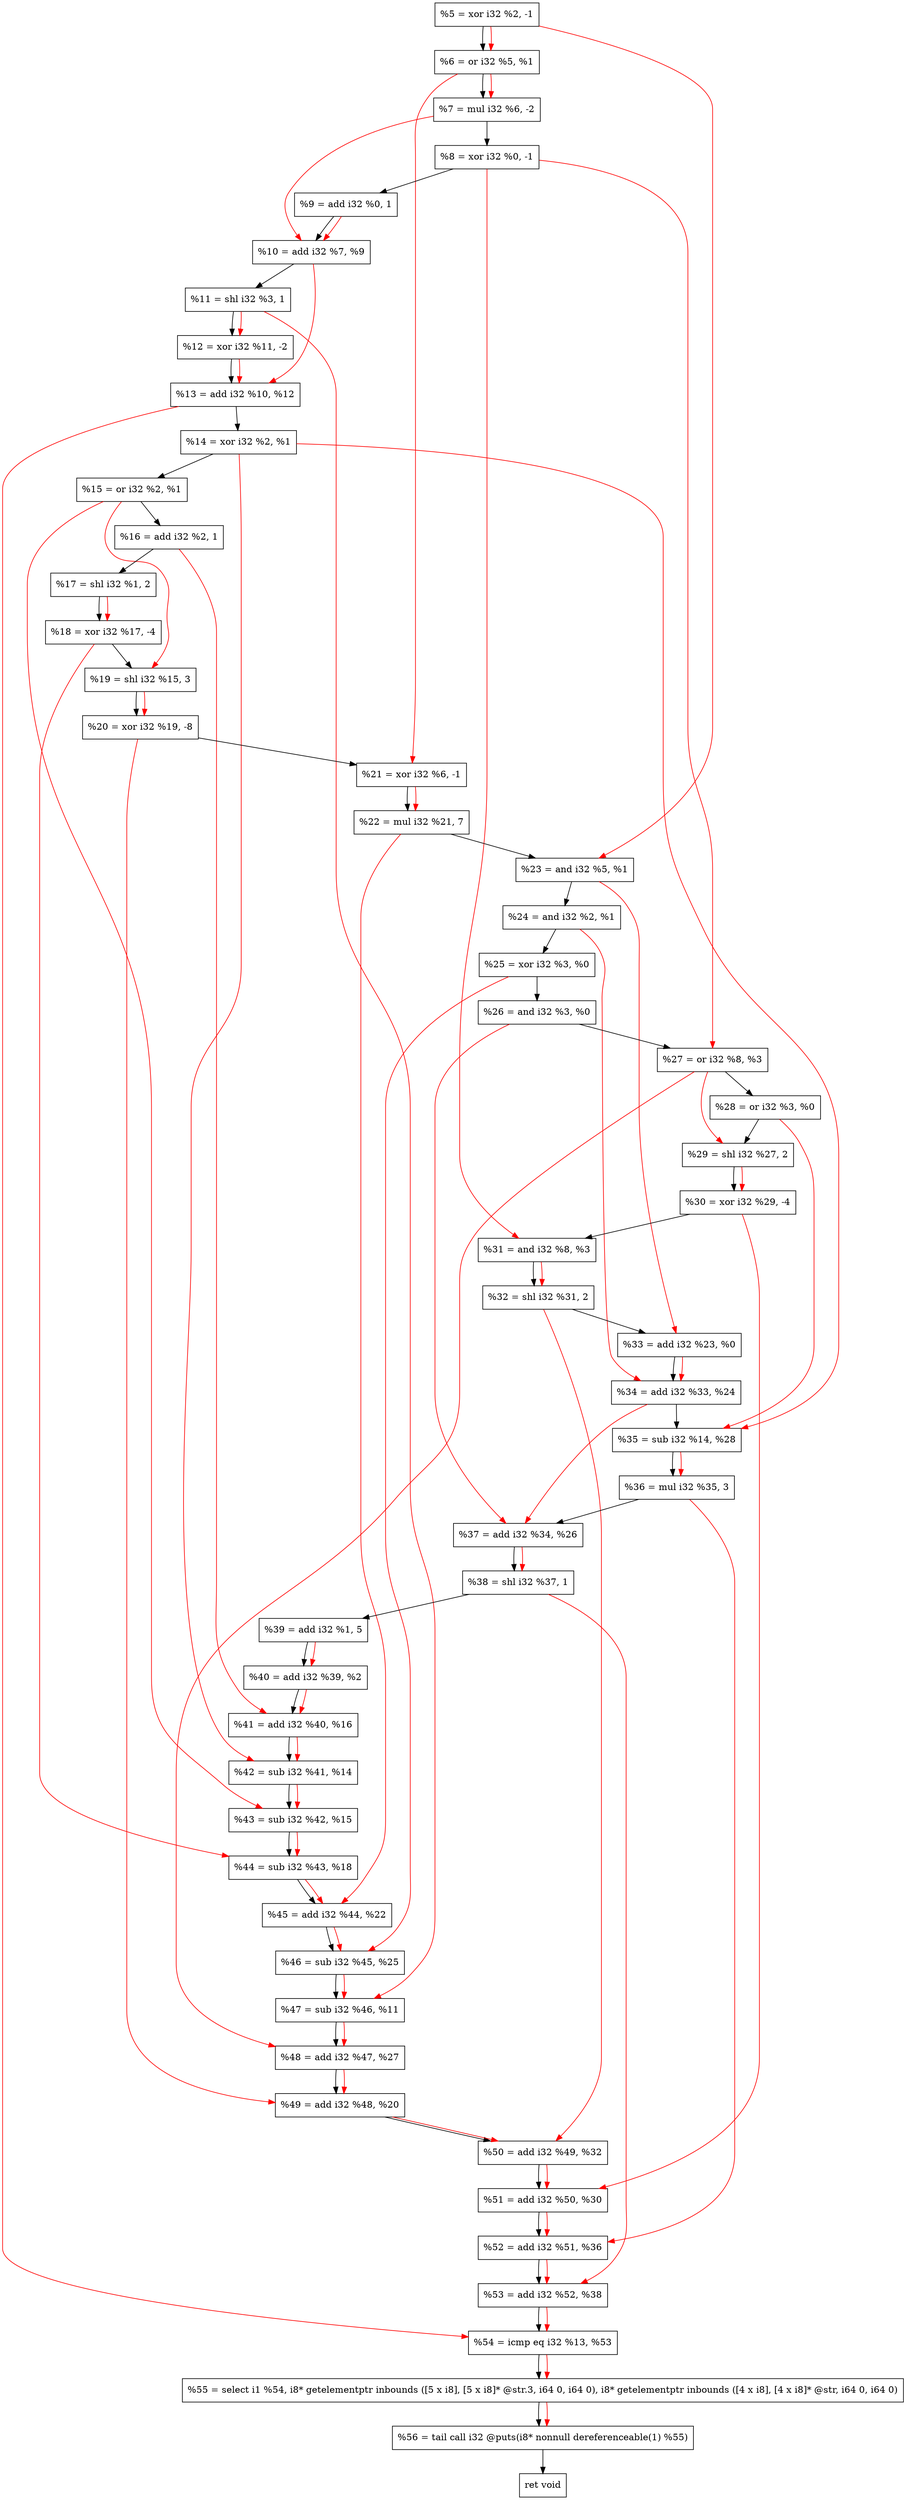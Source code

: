 digraph "DFG for'crackme' function" {
	Node0x1b38d90[shape=record, label="  %5 = xor i32 %2, -1"];
	Node0x1b38e00[shape=record, label="  %6 = or i32 %5, %1"];
	Node0x1b38ea0[shape=record, label="  %7 = mul i32 %6, -2"];
	Node0x1b38f10[shape=record, label="  %8 = xor i32 %0, -1"];
	Node0x1b38fb0[shape=record, label="  %9 = add i32 %0, 1"];
	Node0x1b39020[shape=record, label="  %10 = add i32 %7, %9"];
	Node0x1b39090[shape=record, label="  %11 = shl i32 %3, 1"];
	Node0x1b39100[shape=record, label="  %12 = xor i32 %11, -2"];
	Node0x1b39170[shape=record, label="  %13 = add i32 %10, %12"];
	Node0x1b391e0[shape=record, label="  %14 = xor i32 %2, %1"];
	Node0x1b39250[shape=record, label="  %15 = or i32 %2, %1"];
	Node0x1b392c0[shape=record, label="  %16 = add i32 %2, 1"];
	Node0x1b39360[shape=record, label="  %17 = shl i32 %1, 2"];
	Node0x1b39400[shape=record, label="  %18 = xor i32 %17, -4"];
	Node0x1b394a0[shape=record, label="  %19 = shl i32 %15, 3"];
	Node0x1b39540[shape=record, label="  %20 = xor i32 %19, -8"];
	Node0x1b395b0[shape=record, label="  %21 = xor i32 %6, -1"];
	Node0x1b39650[shape=record, label="  %22 = mul i32 %21, 7"];
	Node0x1b396c0[shape=record, label="  %23 = and i32 %5, %1"];
	Node0x1b39730[shape=record, label="  %24 = and i32 %2, %1"];
	Node0x1b397a0[shape=record, label="  %25 = xor i32 %3, %0"];
	Node0x1b39810[shape=record, label="  %26 = and i32 %3, %0"];
	Node0x1b39880[shape=record, label="  %27 = or i32 %8, %3"];
	Node0x1b398f0[shape=record, label="  %28 = or i32 %3, %0"];
	Node0x1b39960[shape=record, label="  %29 = shl i32 %27, 2"];
	Node0x1b399d0[shape=record, label="  %30 = xor i32 %29, -4"];
	Node0x1b39a40[shape=record, label="  %31 = and i32 %8, %3"];
	Node0x1b39ab0[shape=record, label="  %32 = shl i32 %31, 2"];
	Node0x1b39d30[shape=record, label="  %33 = add i32 %23, %0"];
	Node0x1b39da0[shape=record, label="  %34 = add i32 %33, %24"];
	Node0x1b39e10[shape=record, label="  %35 = sub i32 %14, %28"];
	Node0x1b39e80[shape=record, label="  %36 = mul i32 %35, 3"];
	Node0x1b39ef0[shape=record, label="  %37 = add i32 %34, %26"];
	Node0x1b39f60[shape=record, label="  %38 = shl i32 %37, 1"];
	Node0x1b3a000[shape=record, label="  %39 = add i32 %1, 5"];
	Node0x1b3a070[shape=record, label="  %40 = add i32 %39, %2"];
	Node0x1b3a0e0[shape=record, label="  %41 = add i32 %40, %16"];
	Node0x1b3a150[shape=record, label="  %42 = sub i32 %41, %14"];
	Node0x1b3a1c0[shape=record, label="  %43 = sub i32 %42, %15"];
	Node0x1b3a230[shape=record, label="  %44 = sub i32 %43, %18"];
	Node0x1b3a2a0[shape=record, label="  %45 = add i32 %44, %22"];
	Node0x1b3a310[shape=record, label="  %46 = sub i32 %45, %25"];
	Node0x1b3a380[shape=record, label="  %47 = sub i32 %46, %11"];
	Node0x1b3a3f0[shape=record, label="  %48 = add i32 %47, %27"];
	Node0x1b3a460[shape=record, label="  %49 = add i32 %48, %20"];
	Node0x1b3a4d0[shape=record, label="  %50 = add i32 %49, %32"];
	Node0x1b3a540[shape=record, label="  %51 = add i32 %50, %30"];
	Node0x1b3a5b0[shape=record, label="  %52 = add i32 %51, %36"];
	Node0x1b3a620[shape=record, label="  %53 = add i32 %52, %38"];
	Node0x1b3a690[shape=record, label="  %54 = icmp eq i32 %13, %53"];
	Node0x1ad9268[shape=record, label="  %55 = select i1 %54, i8* getelementptr inbounds ([5 x i8], [5 x i8]* @str.3, i64 0, i64 0), i8* getelementptr inbounds ([4 x i8], [4 x i8]* @str, i64 0, i64 0)"];
	Node0x1b3ab30[shape=record, label="  %56 = tail call i32 @puts(i8* nonnull dereferenceable(1) %55)"];
	Node0x1b3ab80[shape=record, label="  ret void"];
	Node0x1b38d90 -> Node0x1b38e00;
	Node0x1b38e00 -> Node0x1b38ea0;
	Node0x1b38ea0 -> Node0x1b38f10;
	Node0x1b38f10 -> Node0x1b38fb0;
	Node0x1b38fb0 -> Node0x1b39020;
	Node0x1b39020 -> Node0x1b39090;
	Node0x1b39090 -> Node0x1b39100;
	Node0x1b39100 -> Node0x1b39170;
	Node0x1b39170 -> Node0x1b391e0;
	Node0x1b391e0 -> Node0x1b39250;
	Node0x1b39250 -> Node0x1b392c0;
	Node0x1b392c0 -> Node0x1b39360;
	Node0x1b39360 -> Node0x1b39400;
	Node0x1b39400 -> Node0x1b394a0;
	Node0x1b394a0 -> Node0x1b39540;
	Node0x1b39540 -> Node0x1b395b0;
	Node0x1b395b0 -> Node0x1b39650;
	Node0x1b39650 -> Node0x1b396c0;
	Node0x1b396c0 -> Node0x1b39730;
	Node0x1b39730 -> Node0x1b397a0;
	Node0x1b397a0 -> Node0x1b39810;
	Node0x1b39810 -> Node0x1b39880;
	Node0x1b39880 -> Node0x1b398f0;
	Node0x1b398f0 -> Node0x1b39960;
	Node0x1b39960 -> Node0x1b399d0;
	Node0x1b399d0 -> Node0x1b39a40;
	Node0x1b39a40 -> Node0x1b39ab0;
	Node0x1b39ab0 -> Node0x1b39d30;
	Node0x1b39d30 -> Node0x1b39da0;
	Node0x1b39da0 -> Node0x1b39e10;
	Node0x1b39e10 -> Node0x1b39e80;
	Node0x1b39e80 -> Node0x1b39ef0;
	Node0x1b39ef0 -> Node0x1b39f60;
	Node0x1b39f60 -> Node0x1b3a000;
	Node0x1b3a000 -> Node0x1b3a070;
	Node0x1b3a070 -> Node0x1b3a0e0;
	Node0x1b3a0e0 -> Node0x1b3a150;
	Node0x1b3a150 -> Node0x1b3a1c0;
	Node0x1b3a1c0 -> Node0x1b3a230;
	Node0x1b3a230 -> Node0x1b3a2a0;
	Node0x1b3a2a0 -> Node0x1b3a310;
	Node0x1b3a310 -> Node0x1b3a380;
	Node0x1b3a380 -> Node0x1b3a3f0;
	Node0x1b3a3f0 -> Node0x1b3a460;
	Node0x1b3a460 -> Node0x1b3a4d0;
	Node0x1b3a4d0 -> Node0x1b3a540;
	Node0x1b3a540 -> Node0x1b3a5b0;
	Node0x1b3a5b0 -> Node0x1b3a620;
	Node0x1b3a620 -> Node0x1b3a690;
	Node0x1b3a690 -> Node0x1ad9268;
	Node0x1ad9268 -> Node0x1b3ab30;
	Node0x1b3ab30 -> Node0x1b3ab80;
edge [color=red]
	Node0x1b38d90 -> Node0x1b38e00;
	Node0x1b38e00 -> Node0x1b38ea0;
	Node0x1b38ea0 -> Node0x1b39020;
	Node0x1b38fb0 -> Node0x1b39020;
	Node0x1b39090 -> Node0x1b39100;
	Node0x1b39020 -> Node0x1b39170;
	Node0x1b39100 -> Node0x1b39170;
	Node0x1b39360 -> Node0x1b39400;
	Node0x1b39250 -> Node0x1b394a0;
	Node0x1b394a0 -> Node0x1b39540;
	Node0x1b38e00 -> Node0x1b395b0;
	Node0x1b395b0 -> Node0x1b39650;
	Node0x1b38d90 -> Node0x1b396c0;
	Node0x1b38f10 -> Node0x1b39880;
	Node0x1b39880 -> Node0x1b39960;
	Node0x1b39960 -> Node0x1b399d0;
	Node0x1b38f10 -> Node0x1b39a40;
	Node0x1b39a40 -> Node0x1b39ab0;
	Node0x1b396c0 -> Node0x1b39d30;
	Node0x1b39d30 -> Node0x1b39da0;
	Node0x1b39730 -> Node0x1b39da0;
	Node0x1b391e0 -> Node0x1b39e10;
	Node0x1b398f0 -> Node0x1b39e10;
	Node0x1b39e10 -> Node0x1b39e80;
	Node0x1b39da0 -> Node0x1b39ef0;
	Node0x1b39810 -> Node0x1b39ef0;
	Node0x1b39ef0 -> Node0x1b39f60;
	Node0x1b3a000 -> Node0x1b3a070;
	Node0x1b3a070 -> Node0x1b3a0e0;
	Node0x1b392c0 -> Node0x1b3a0e0;
	Node0x1b3a0e0 -> Node0x1b3a150;
	Node0x1b391e0 -> Node0x1b3a150;
	Node0x1b3a150 -> Node0x1b3a1c0;
	Node0x1b39250 -> Node0x1b3a1c0;
	Node0x1b3a1c0 -> Node0x1b3a230;
	Node0x1b39400 -> Node0x1b3a230;
	Node0x1b3a230 -> Node0x1b3a2a0;
	Node0x1b39650 -> Node0x1b3a2a0;
	Node0x1b3a2a0 -> Node0x1b3a310;
	Node0x1b397a0 -> Node0x1b3a310;
	Node0x1b3a310 -> Node0x1b3a380;
	Node0x1b39090 -> Node0x1b3a380;
	Node0x1b3a380 -> Node0x1b3a3f0;
	Node0x1b39880 -> Node0x1b3a3f0;
	Node0x1b3a3f0 -> Node0x1b3a460;
	Node0x1b39540 -> Node0x1b3a460;
	Node0x1b3a460 -> Node0x1b3a4d0;
	Node0x1b39ab0 -> Node0x1b3a4d0;
	Node0x1b3a4d0 -> Node0x1b3a540;
	Node0x1b399d0 -> Node0x1b3a540;
	Node0x1b3a540 -> Node0x1b3a5b0;
	Node0x1b39e80 -> Node0x1b3a5b0;
	Node0x1b3a5b0 -> Node0x1b3a620;
	Node0x1b39f60 -> Node0x1b3a620;
	Node0x1b39170 -> Node0x1b3a690;
	Node0x1b3a620 -> Node0x1b3a690;
	Node0x1b3a690 -> Node0x1ad9268;
	Node0x1ad9268 -> Node0x1b3ab30;
}
